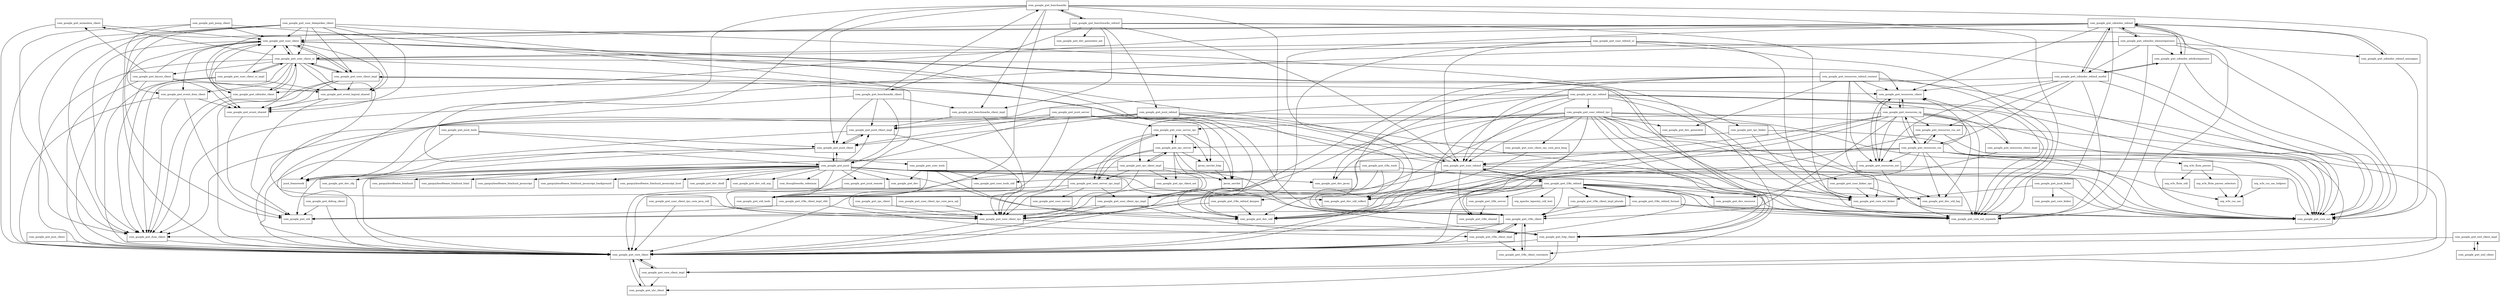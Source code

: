 digraph gwt_user_2_0_4_package_dependencies {
  node [shape = box, fontsize=10.0];
  com_google_gwt_animation_client -> com_google_gwt_core_client;
  com_google_gwt_animation_client -> com_google_gwt_user_client;
  com_google_gwt_benchmarks -> com_google_gwt_benchmarks_client_impl;
  com_google_gwt_benchmarks -> com_google_gwt_benchmarks_rebind;
  com_google_gwt_benchmarks -> com_google_gwt_core_ext;
  com_google_gwt_benchmarks -> com_google_gwt_core_ext_typeinfo;
  com_google_gwt_benchmarks -> com_google_gwt_dev_util;
  com_google_gwt_benchmarks -> com_google_gwt_junit;
  com_google_gwt_benchmarks -> com_google_gwt_junit_client;
  com_google_gwt_benchmarks -> com_google_gwt_util_tools;
  com_google_gwt_benchmarks -> junit_framework;
  com_google_gwt_benchmarks_client -> com_google_gwt_benchmarks;
  com_google_gwt_benchmarks_client -> com_google_gwt_benchmarks_client_impl;
  com_google_gwt_benchmarks_client -> com_google_gwt_junit;
  com_google_gwt_benchmarks_client -> com_google_gwt_junit_client;
  com_google_gwt_benchmarks_client -> com_google_gwt_junit_client_impl;
  com_google_gwt_benchmarks_client -> junit_framework;
  com_google_gwt_benchmarks_client_impl -> com_google_gwt_junit_client_impl;
  com_google_gwt_benchmarks_client_impl -> com_google_gwt_user_client_rpc;
  com_google_gwt_benchmarks_rebind -> com_google_gwt_benchmarks;
  com_google_gwt_benchmarks_rebind -> com_google_gwt_benchmarks_client;
  com_google_gwt_benchmarks_rebind -> com_google_gwt_benchmarks_client_impl;
  com_google_gwt_benchmarks_rebind -> com_google_gwt_core_ext;
  com_google_gwt_benchmarks_rebind -> com_google_gwt_core_ext_typeinfo;
  com_google_gwt_benchmarks_rebind -> com_google_gwt_dev_generator_ast;
  com_google_gwt_benchmarks_rebind -> com_google_gwt_junit_rebind;
  com_google_gwt_benchmarks_rebind -> com_google_gwt_user_client;
  com_google_gwt_benchmarks_rebind -> com_google_gwt_user_rebind;
  com_google_gwt_core_client -> com_google_gwt_core_client_impl;
  com_google_gwt_core_client -> com_google_gwt_xhr_client;
  com_google_gwt_core_client_impl -> com_google_gwt_core_client;
  com_google_gwt_core_client_impl -> com_google_gwt_xhr_client;
  com_google_gwt_debug_client -> com_google_gwt_core_client;
  com_google_gwt_debug_client -> com_google_gwt_util;
  com_google_gwt_dom_client -> com_google_gwt_core_client;
  com_google_gwt_event_dom_client -> com_google_gwt_core_client;
  com_google_gwt_event_dom_client -> com_google_gwt_dom_client;
  com_google_gwt_event_dom_client -> com_google_gwt_event_shared;
  com_google_gwt_event_dom_client -> com_google_gwt_util;
  com_google_gwt_event_logical_shared -> com_google_gwt_event_shared;
  com_google_gwt_event_logical_shared -> com_google_gwt_util;
  com_google_gwt_event_shared -> com_google_gwt_util;
  com_google_gwt_http_client -> com_google_gwt_core_client;
  com_google_gwt_http_client -> com_google_gwt_user_client;
  com_google_gwt_http_client -> com_google_gwt_xhr_client;
  com_google_gwt_i18n_client -> com_google_gwt_core_client;
  com_google_gwt_i18n_client -> com_google_gwt_dom_client;
  com_google_gwt_i18n_client -> com_google_gwt_i18n_client_constants;
  com_google_gwt_i18n_client -> com_google_gwt_i18n_client_impl;
  com_google_gwt_i18n_client_constants -> com_google_gwt_i18n_client;
  com_google_gwt_i18n_client_impl -> com_google_gwt_core_client;
  com_google_gwt_i18n_client_impl -> com_google_gwt_i18n_client;
  com_google_gwt_i18n_client_impl -> com_google_gwt_i18n_client_constants;
  com_google_gwt_i18n_client_impl_cldr -> com_google_gwt_i18n_client_impl;
  com_google_gwt_i18n_client_impl_cldr -> com_google_gwt_util;
  com_google_gwt_i18n_client_impl_plurals -> com_google_gwt_i18n_client;
  com_google_gwt_i18n_rebind -> com_google_gwt_core_ext;
  com_google_gwt_i18n_rebind -> com_google_gwt_core_ext_linker;
  com_google_gwt_i18n_rebind -> com_google_gwt_core_ext_typeinfo;
  com_google_gwt_i18n_rebind -> com_google_gwt_dev_resource;
  com_google_gwt_i18n_rebind -> com_google_gwt_dev_util;
  com_google_gwt_i18n_rebind -> com_google_gwt_dev_util_collect;
  com_google_gwt_i18n_rebind -> com_google_gwt_dev_util_log;
  com_google_gwt_i18n_rebind -> com_google_gwt_i18n_client;
  com_google_gwt_i18n_rebind -> com_google_gwt_i18n_client_impl;
  com_google_gwt_i18n_rebind -> com_google_gwt_i18n_client_impl_plurals;
  com_google_gwt_i18n_rebind -> com_google_gwt_i18n_rebind_format;
  com_google_gwt_i18n_rebind -> com_google_gwt_i18n_rebind_keygen;
  com_google_gwt_i18n_rebind -> com_google_gwt_i18n_server;
  com_google_gwt_i18n_rebind -> com_google_gwt_i18n_shared;
  com_google_gwt_i18n_rebind -> com_google_gwt_user_rebind;
  com_google_gwt_i18n_rebind -> org_apache_tapestry_util_text;
  com_google_gwt_i18n_rebind_format -> com_google_gwt_core_ext;
  com_google_gwt_i18n_rebind_format -> com_google_gwt_core_ext_typeinfo;
  com_google_gwt_i18n_rebind_format -> com_google_gwt_i18n_client;
  com_google_gwt_i18n_rebind_format -> com_google_gwt_i18n_rebind;
  com_google_gwt_i18n_rebind_format -> com_google_gwt_util;
  com_google_gwt_i18n_rebind_keygen -> com_google_gwt_dev_util;
  com_google_gwt_i18n_rebind_keygen -> com_google_gwt_util;
  com_google_gwt_i18n_server -> com_google_gwt_i18n_shared;
  com_google_gwt_i18n_tools -> com_google_gwt_i18n_client;
  com_google_gwt_i18n_tools -> com_google_gwt_i18n_rebind;
  com_google_gwt_i18n_tools -> com_google_gwt_user_tools_util;
  com_google_gwt_i18n_tools -> com_google_gwt_util_tools;
  com_google_gwt_json_client -> com_google_gwt_core_client;
  com_google_gwt_jsonp_client -> com_google_gwt_core_client;
  com_google_gwt_jsonp_client -> com_google_gwt_dom_client;
  com_google_gwt_jsonp_client -> com_google_gwt_user_client;
  com_google_gwt_jsonp_client -> com_google_gwt_user_client_rpc;
  com_google_gwt_junit -> com_gargoylesoftware_htmlunit;
  com_google_gwt_junit -> com_gargoylesoftware_htmlunit_html;
  com_google_gwt_junit -> com_gargoylesoftware_htmlunit_javascript;
  com_google_gwt_junit -> com_gargoylesoftware_htmlunit_javascript_background;
  com_google_gwt_junit -> com_gargoylesoftware_htmlunit_javascript_host;
  com_google_gwt_junit -> com_google_gwt_core_client;
  com_google_gwt_junit -> com_google_gwt_core_ext;
  com_google_gwt_junit -> com_google_gwt_core_ext_typeinfo;
  com_google_gwt_junit -> com_google_gwt_dev;
  com_google_gwt_junit -> com_google_gwt_dev_cfg;
  com_google_gwt_junit -> com_google_gwt_dev_javac;
  com_google_gwt_junit -> com_google_gwt_dev_shell;
  com_google_gwt_junit -> com_google_gwt_dev_util;
  com_google_gwt_junit -> com_google_gwt_dev_util_arg;
  com_google_gwt_junit -> com_google_gwt_dev_util_collect;
  com_google_gwt_junit -> com_google_gwt_i18n_client;
  com_google_gwt_junit -> com_google_gwt_junit_client;
  com_google_gwt_junit -> com_google_gwt_junit_client_impl;
  com_google_gwt_junit -> com_google_gwt_junit_remote;
  com_google_gwt_junit -> com_google_gwt_util_tools;
  com_google_gwt_junit -> com_thoughtworks_selenium;
  com_google_gwt_junit -> junit_framework;
  com_google_gwt_junit_client -> com_google_gwt_dev_cfg;
  com_google_gwt_junit_client -> com_google_gwt_junit;
  com_google_gwt_junit_client -> com_google_gwt_junit_client_impl;
  com_google_gwt_junit_client -> junit_framework;
  com_google_gwt_junit_client_impl -> com_google_gwt_core_client;
  com_google_gwt_junit_client_impl -> com_google_gwt_junit_client;
  com_google_gwt_junit_client_impl -> com_google_gwt_user_client_rpc;
  com_google_gwt_junit_linker -> com_google_gwt_core_ext;
  com_google_gwt_junit_linker -> com_google_gwt_core_ext_linker;
  com_google_gwt_junit_linker -> com_google_gwt_core_linker;
  com_google_gwt_junit_rebind -> com_google_gwt_core_client;
  com_google_gwt_junit_rebind -> com_google_gwt_core_ext;
  com_google_gwt_junit_rebind -> com_google_gwt_core_ext_typeinfo;
  com_google_gwt_junit_rebind -> com_google_gwt_junit_client;
  com_google_gwt_junit_rebind -> com_google_gwt_junit_client_impl;
  com_google_gwt_junit_rebind -> com_google_gwt_user_rebind;
  com_google_gwt_junit_remote -> com_google_gwt_util_tools;
  com_google_gwt_junit_server -> com_google_gwt_dev_util;
  com_google_gwt_junit_server -> com_google_gwt_junit;
  com_google_gwt_junit_server -> com_google_gwt_junit_client;
  com_google_gwt_junit_server -> com_google_gwt_junit_client_impl;
  com_google_gwt_junit_server -> com_google_gwt_user_client_rpc;
  com_google_gwt_junit_server -> com_google_gwt_user_server_rpc;
  com_google_gwt_junit_server -> javax_servlet;
  com_google_gwt_junit_server -> javax_servlet_http;
  com_google_gwt_junit_tools -> com_google_gwt_junit_client;
  com_google_gwt_junit_tools -> com_google_gwt_user_tools;
  com_google_gwt_junit_tools -> junit_framework;
  com_google_gwt_layout_client -> com_google_gwt_animation_client;
  com_google_gwt_layout_client -> com_google_gwt_core_client;
  com_google_gwt_layout_client -> com_google_gwt_dom_client;
  com_google_gwt_layout_client -> com_google_gwt_event_logical_shared;
  com_google_gwt_layout_client -> com_google_gwt_event_shared;
  com_google_gwt_layout_client -> com_google_gwt_user_client;
  com_google_gwt_resources_client -> com_google_gwt_resources_ext;
  com_google_gwt_resources_client -> com_google_gwt_resources_rg;
  com_google_gwt_resources_client_impl -> com_google_gwt_core_client;
  com_google_gwt_resources_client_impl -> com_google_gwt_http_client;
  com_google_gwt_resources_client_impl -> com_google_gwt_resources_client;
  com_google_gwt_resources_css -> com_google_gwt_core_ext;
  com_google_gwt_resources_css -> com_google_gwt_core_ext_typeinfo;
  com_google_gwt_resources_css -> com_google_gwt_dev_util;
  com_google_gwt_resources_css -> com_google_gwt_dev_util_log;
  com_google_gwt_resources_css -> com_google_gwt_resources_client;
  com_google_gwt_resources_css -> com_google_gwt_resources_css_ast;
  com_google_gwt_resources_css -> com_google_gwt_resources_ext;
  com_google_gwt_resources_css -> com_google_gwt_resources_rg;
  com_google_gwt_resources_css -> com_google_gwt_user_rebind;
  com_google_gwt_resources_css -> com_google_gwt_util;
  com_google_gwt_resources_css -> com_google_gwt_util_tools;
  com_google_gwt_resources_css -> org_w3c_css_sac;
  com_google_gwt_resources_css -> org_w3c_flute_parser;
  com_google_gwt_resources_css_ast -> com_google_gwt_core_ext;
  com_google_gwt_resources_css_ast -> com_google_gwt_dev_util;
  com_google_gwt_resources_css_ast -> com_google_gwt_resources_css;
  com_google_gwt_resources_ext -> com_google_gwt_core_ext;
  com_google_gwt_resources_ext -> com_google_gwt_core_ext_typeinfo;
  com_google_gwt_resources_ext -> com_google_gwt_dev_resource;
  com_google_gwt_resources_ext -> com_google_gwt_dev_util_collect;
  com_google_gwt_resources_ext -> com_google_gwt_resources_client;
  com_google_gwt_resources_rebind_context -> com_google_gwt_core_client;
  com_google_gwt_resources_rebind_context -> com_google_gwt_core_ext;
  com_google_gwt_resources_rebind_context -> com_google_gwt_core_ext_linker;
  com_google_gwt_resources_rebind_context -> com_google_gwt_core_ext_typeinfo;
  com_google_gwt_resources_rebind_context -> com_google_gwt_dev_generator;
  com_google_gwt_resources_rebind_context -> com_google_gwt_dev_util;
  com_google_gwt_resources_rebind_context -> com_google_gwt_resources_client;
  com_google_gwt_resources_rebind_context -> com_google_gwt_resources_ext;
  com_google_gwt_resources_rebind_context -> com_google_gwt_resources_rg;
  com_google_gwt_resources_rebind_context -> com_google_gwt_user_rebind;
  com_google_gwt_resources_rg -> com_google_gwt_core_client;
  com_google_gwt_resources_rg -> com_google_gwt_core_ext;
  com_google_gwt_resources_rg -> com_google_gwt_core_ext_typeinfo;
  com_google_gwt_resources_rg -> com_google_gwt_dev_util;
  com_google_gwt_resources_rg -> com_google_gwt_dev_util_log;
  com_google_gwt_resources_rg -> com_google_gwt_dom_client;
  com_google_gwt_resources_rg -> com_google_gwt_i18n_client;
  com_google_gwt_resources_rg -> com_google_gwt_resources_client;
  com_google_gwt_resources_rg -> com_google_gwt_resources_client_impl;
  com_google_gwt_resources_rg -> com_google_gwt_resources_css;
  com_google_gwt_resources_rg -> com_google_gwt_resources_css_ast;
  com_google_gwt_resources_rg -> com_google_gwt_resources_ext;
  com_google_gwt_resources_rg -> com_google_gwt_user_rebind;
  com_google_gwt_rpc_client -> com_google_gwt_user_client_rpc;
  com_google_gwt_rpc_client_ast -> com_google_gwt_user_client_rpc;
  com_google_gwt_rpc_client_impl -> com_google_gwt_core_client;
  com_google_gwt_rpc_client_impl -> com_google_gwt_http_client;
  com_google_gwt_rpc_client_impl -> com_google_gwt_rpc_client_ast;
  com_google_gwt_rpc_client_impl -> com_google_gwt_rpc_server;
  com_google_gwt_rpc_client_impl -> com_google_gwt_user_client_rpc;
  com_google_gwt_rpc_client_impl -> com_google_gwt_user_client_rpc_impl;
  com_google_gwt_rpc_client_impl -> com_google_gwt_user_server_rpc_impl;
  com_google_gwt_rpc_linker -> com_google_gwt_core_ext;
  com_google_gwt_rpc_linker -> com_google_gwt_core_ext_linker;
  com_google_gwt_rpc_linker -> com_google_gwt_rpc_server;
  com_google_gwt_rpc_rebind -> com_google_gwt_core_client;
  com_google_gwt_rpc_rebind -> com_google_gwt_core_client_impl;
  com_google_gwt_rpc_rebind -> com_google_gwt_core_ext;
  com_google_gwt_rpc_rebind -> com_google_gwt_core_ext_linker;
  com_google_gwt_rpc_rebind -> com_google_gwt_core_ext_typeinfo;
  com_google_gwt_rpc_rebind -> com_google_gwt_dev_javac;
  com_google_gwt_rpc_rebind -> com_google_gwt_dev_util_collect;
  com_google_gwt_rpc_rebind -> com_google_gwt_rpc_client_impl;
  com_google_gwt_rpc_rebind -> com_google_gwt_rpc_linker;
  com_google_gwt_rpc_rebind -> com_google_gwt_user_rebind;
  com_google_gwt_rpc_rebind -> com_google_gwt_user_rebind_rpc;
  com_google_gwt_rpc_server -> com_google_gwt_rpc_client_ast;
  com_google_gwt_rpc_server -> com_google_gwt_rpc_client_impl;
  com_google_gwt_rpc_server -> com_google_gwt_user_client_rpc;
  com_google_gwt_rpc_server -> com_google_gwt_user_client_rpc_impl;
  com_google_gwt_rpc_server -> com_google_gwt_user_server_rpc;
  com_google_gwt_rpc_server -> com_google_gwt_user_server_rpc_impl;
  com_google_gwt_rpc_server -> javax_servlet;
  com_google_gwt_rpc_server -> javax_servlet_http;
  com_google_gwt_uibinder_attributeparsers -> com_google_gwt_core_ext;
  com_google_gwt_uibinder_attributeparsers -> com_google_gwt_core_ext_typeinfo;
  com_google_gwt_uibinder_attributeparsers -> com_google_gwt_uibinder_rebind;
  com_google_gwt_uibinder_attributeparsers -> com_google_gwt_uibinder_rebind_model;
  com_google_gwt_uibinder_client -> com_google_gwt_dom_client;
  com_google_gwt_uibinder_client -> com_google_gwt_user_client;
  com_google_gwt_uibinder_client -> com_google_gwt_user_client_ui;
  com_google_gwt_uibinder_elementparsers -> com_google_gwt_core_ext;
  com_google_gwt_uibinder_elementparsers -> com_google_gwt_core_ext_typeinfo;
  com_google_gwt_uibinder_elementparsers -> com_google_gwt_dom_client;
  com_google_gwt_uibinder_elementparsers -> com_google_gwt_uibinder_attributeparsers;
  com_google_gwt_uibinder_elementparsers -> com_google_gwt_uibinder_rebind;
  com_google_gwt_uibinder_elementparsers -> com_google_gwt_uibinder_rebind_messages;
  com_google_gwt_uibinder_elementparsers -> com_google_gwt_uibinder_rebind_model;
  com_google_gwt_uibinder_elementparsers -> com_google_gwt_user_client_ui;
  com_google_gwt_uibinder_rebind -> com_google_gwt_core_ext;
  com_google_gwt_uibinder_rebind -> com_google_gwt_core_ext_typeinfo;
  com_google_gwt_uibinder_rebind -> com_google_gwt_dev_util_collect;
  com_google_gwt_uibinder_rebind -> com_google_gwt_dom_client;
  com_google_gwt_uibinder_rebind -> com_google_gwt_event_shared;
  com_google_gwt_uibinder_rebind -> com_google_gwt_resources_client;
  com_google_gwt_uibinder_rebind -> com_google_gwt_uibinder_attributeparsers;
  com_google_gwt_uibinder_rebind -> com_google_gwt_uibinder_client;
  com_google_gwt_uibinder_rebind -> com_google_gwt_uibinder_elementparsers;
  com_google_gwt_uibinder_rebind -> com_google_gwt_uibinder_rebind_messages;
  com_google_gwt_uibinder_rebind -> com_google_gwt_uibinder_rebind_model;
  com_google_gwt_uibinder_rebind_messages -> com_google_gwt_core_ext;
  com_google_gwt_uibinder_rebind_messages -> com_google_gwt_uibinder_rebind;
  com_google_gwt_uibinder_rebind_model -> com_google_gwt_core_ext;
  com_google_gwt_uibinder_rebind_model -> com_google_gwt_core_ext_typeinfo;
  com_google_gwt_uibinder_rebind_model -> com_google_gwt_resources_client;
  com_google_gwt_uibinder_rebind_model -> com_google_gwt_resources_css;
  com_google_gwt_uibinder_rebind_model -> com_google_gwt_resources_css_ast;
  com_google_gwt_uibinder_rebind_model -> com_google_gwt_resources_ext;
  com_google_gwt_uibinder_rebind_model -> com_google_gwt_uibinder_attributeparsers;
  com_google_gwt_uibinder_rebind_model -> com_google_gwt_uibinder_client;
  com_google_gwt_uibinder_rebind_model -> com_google_gwt_uibinder_rebind;
  com_google_gwt_user_client -> com_google_gwt_core_client;
  com_google_gwt_user_client -> com_google_gwt_dom_client;
  com_google_gwt_user_client -> com_google_gwt_event_dom_client;
  com_google_gwt_user_client -> com_google_gwt_event_logical_shared;
  com_google_gwt_user_client -> com_google_gwt_event_shared;
  com_google_gwt_user_client -> com_google_gwt_http_client;
  com_google_gwt_user_client -> com_google_gwt_user_client_impl;
  com_google_gwt_user_client -> com_google_gwt_user_client_ui;
  com_google_gwt_user_client_impl -> com_google_gwt_core_client;
  com_google_gwt_user_client_impl -> com_google_gwt_dom_client;
  com_google_gwt_user_client_impl -> com_google_gwt_event_logical_shared;
  com_google_gwt_user_client_impl -> com_google_gwt_event_shared;
  com_google_gwt_user_client_impl -> com_google_gwt_resources_client;
  com_google_gwt_user_client_impl -> com_google_gwt_user_client;
  com_google_gwt_user_client_impl -> com_google_gwt_user_client_ui;
  com_google_gwt_user_client_rpc -> com_google_gwt_core_client;
  com_google_gwt_user_client_rpc -> com_google_gwt_http_client;
  com_google_gwt_user_client_rpc_core_java_lang -> com_google_gwt_user_client_rpc;
  com_google_gwt_user_client_rpc_core_java_sql -> com_google_gwt_user_client_rpc;
  com_google_gwt_user_client_rpc_core_java_util -> com_google_gwt_core_client;
  com_google_gwt_user_client_rpc_core_java_util -> com_google_gwt_user_client_rpc;
  com_google_gwt_user_client_rpc_impl -> com_google_gwt_core_client;
  com_google_gwt_user_client_rpc_impl -> com_google_gwt_http_client;
  com_google_gwt_user_client_rpc_impl -> com_google_gwt_user_client_rpc;
  com_google_gwt_user_client_ui -> com_google_gwt_animation_client;
  com_google_gwt_user_client_ui -> com_google_gwt_core_client;
  com_google_gwt_user_client_ui -> com_google_gwt_dom_client;
  com_google_gwt_user_client_ui -> com_google_gwt_event_dom_client;
  com_google_gwt_user_client_ui -> com_google_gwt_event_logical_shared;
  com_google_gwt_user_client_ui -> com_google_gwt_event_shared;
  com_google_gwt_user_client_ui -> com_google_gwt_i18n_client;
  com_google_gwt_user_client_ui -> com_google_gwt_layout_client;
  com_google_gwt_user_client_ui -> com_google_gwt_resources_client;
  com_google_gwt_user_client_ui -> com_google_gwt_uibinder_client;
  com_google_gwt_user_client_ui -> com_google_gwt_user_client;
  com_google_gwt_user_client_ui -> com_google_gwt_user_client_impl;
  com_google_gwt_user_client_ui -> com_google_gwt_user_client_rpc;
  com_google_gwt_user_client_ui -> com_google_gwt_user_client_ui_impl;
  com_google_gwt_user_client_ui_impl -> com_google_gwt_core_client;
  com_google_gwt_user_client_ui_impl -> com_google_gwt_dom_client;
  com_google_gwt_user_client_ui_impl -> com_google_gwt_event_logical_shared;
  com_google_gwt_user_client_ui_impl -> com_google_gwt_user_client;
  com_google_gwt_user_client_ui_impl -> com_google_gwt_user_client_ui;
  com_google_gwt_user_datepicker_client -> com_google_gwt_core_client;
  com_google_gwt_user_datepicker_client -> com_google_gwt_dom_client;
  com_google_gwt_user_datepicker_client -> com_google_gwt_event_dom_client;
  com_google_gwt_user_datepicker_client -> com_google_gwt_event_logical_shared;
  com_google_gwt_user_datepicker_client -> com_google_gwt_event_shared;
  com_google_gwt_user_datepicker_client -> com_google_gwt_i18n_client;
  com_google_gwt_user_datepicker_client -> com_google_gwt_i18n_client_constants;
  com_google_gwt_user_datepicker_client -> com_google_gwt_user_client;
  com_google_gwt_user_datepicker_client -> com_google_gwt_user_client_impl;
  com_google_gwt_user_datepicker_client -> com_google_gwt_user_client_ui;
  com_google_gwt_user_datepicker_client -> com_google_gwt_util;
  com_google_gwt_user_linker_rpc -> com_google_gwt_core_ext;
  com_google_gwt_user_linker_rpc -> com_google_gwt_core_ext_linker;
  com_google_gwt_user_rebind -> com_google_gwt_core_client;
  com_google_gwt_user_rebind -> com_google_gwt_core_ext;
  com_google_gwt_user_rebind -> com_google_gwt_core_ext_typeinfo;
  com_google_gwt_user_rebind -> com_google_gwt_i18n_rebind;
  com_google_gwt_user_rebind -> com_google_gwt_i18n_shared;
  com_google_gwt_user_rebind -> com_google_gwt_user_client;
  com_google_gwt_user_rebind -> com_google_gwt_user_client_impl;
  com_google_gwt_user_rebind_rpc -> com_google_gwt_core_client;
  com_google_gwt_user_rebind_rpc -> com_google_gwt_core_client_impl;
  com_google_gwt_user_rebind_rpc -> com_google_gwt_core_ext;
  com_google_gwt_user_rebind_rpc -> com_google_gwt_core_ext_linker;
  com_google_gwt_user_rebind_rpc -> com_google_gwt_core_ext_typeinfo;
  com_google_gwt_user_rebind_rpc -> com_google_gwt_dev_generator;
  com_google_gwt_user_rebind_rpc -> com_google_gwt_dev_javac;
  com_google_gwt_user_rebind_rpc -> com_google_gwt_dev_util;
  com_google_gwt_user_rebind_rpc -> com_google_gwt_dev_util_log;
  com_google_gwt_user_rebind_rpc -> com_google_gwt_http_client;
  com_google_gwt_user_rebind_rpc -> com_google_gwt_user_client_rpc;
  com_google_gwt_user_rebind_rpc -> com_google_gwt_user_client_rpc_core_java_lang;
  com_google_gwt_user_rebind_rpc -> com_google_gwt_user_client_rpc_impl;
  com_google_gwt_user_rebind_rpc -> com_google_gwt_user_linker_rpc;
  com_google_gwt_user_rebind_rpc -> com_google_gwt_user_rebind;
  com_google_gwt_user_rebind_rpc -> com_google_gwt_user_server_rpc;
  com_google_gwt_user_rebind_ui -> com_google_gwt_core_ext;
  com_google_gwt_user_rebind_ui -> com_google_gwt_core_ext_linker;
  com_google_gwt_user_rebind_ui -> com_google_gwt_core_ext_typeinfo;
  com_google_gwt_user_rebind_ui -> com_google_gwt_dev_util;
  com_google_gwt_user_rebind_ui -> com_google_gwt_user_client_ui;
  com_google_gwt_user_rebind_ui -> com_google_gwt_user_rebind;
  com_google_gwt_user_server_rpc -> com_google_gwt_rpc_server;
  com_google_gwt_user_server_rpc -> com_google_gwt_user_client_rpc;
  com_google_gwt_user_server_rpc -> com_google_gwt_user_server_rpc_impl;
  com_google_gwt_user_server_rpc -> javax_servlet;
  com_google_gwt_user_server_rpc -> javax_servlet_http;
  com_google_gwt_user_server_rpc_impl -> com_google_gwt_core_client;
  com_google_gwt_user_server_rpc_impl -> com_google_gwt_user_client_rpc;
  com_google_gwt_user_server_rpc_impl -> com_google_gwt_user_client_rpc_impl;
  com_google_gwt_user_server_rpc_impl -> com_google_gwt_user_server;
  com_google_gwt_user_server_rpc_impl -> com_google_gwt_user_server_rpc;
  com_google_gwt_user_tools -> com_google_gwt_dev;
  com_google_gwt_user_tools -> com_google_gwt_dev_util;
  com_google_gwt_user_tools -> com_google_gwt_user_tools_util;
  com_google_gwt_user_tools -> com_google_gwt_util_tools;
  com_google_gwt_user_tools_util -> com_google_gwt_util_tools;
  com_google_gwt_xhr_client -> com_google_gwt_core_client;
  com_google_gwt_xml_client -> com_google_gwt_xml_client_impl;
  com_google_gwt_xml_client_impl -> com_google_gwt_core_client;
  com_google_gwt_xml_client_impl -> com_google_gwt_xml_client;
  javax_servlet_http -> javax_servlet;
  org_w3c_css_sac_helpers -> org_w3c_css_sac;
  org_w3c_flute_parser -> org_w3c_css_sac;
  org_w3c_flute_parser -> org_w3c_flute_parser_selectors;
  org_w3c_flute_parser -> org_w3c_flute_util;
  org_w3c_flute_parser_selectors -> org_w3c_css_sac;
}
